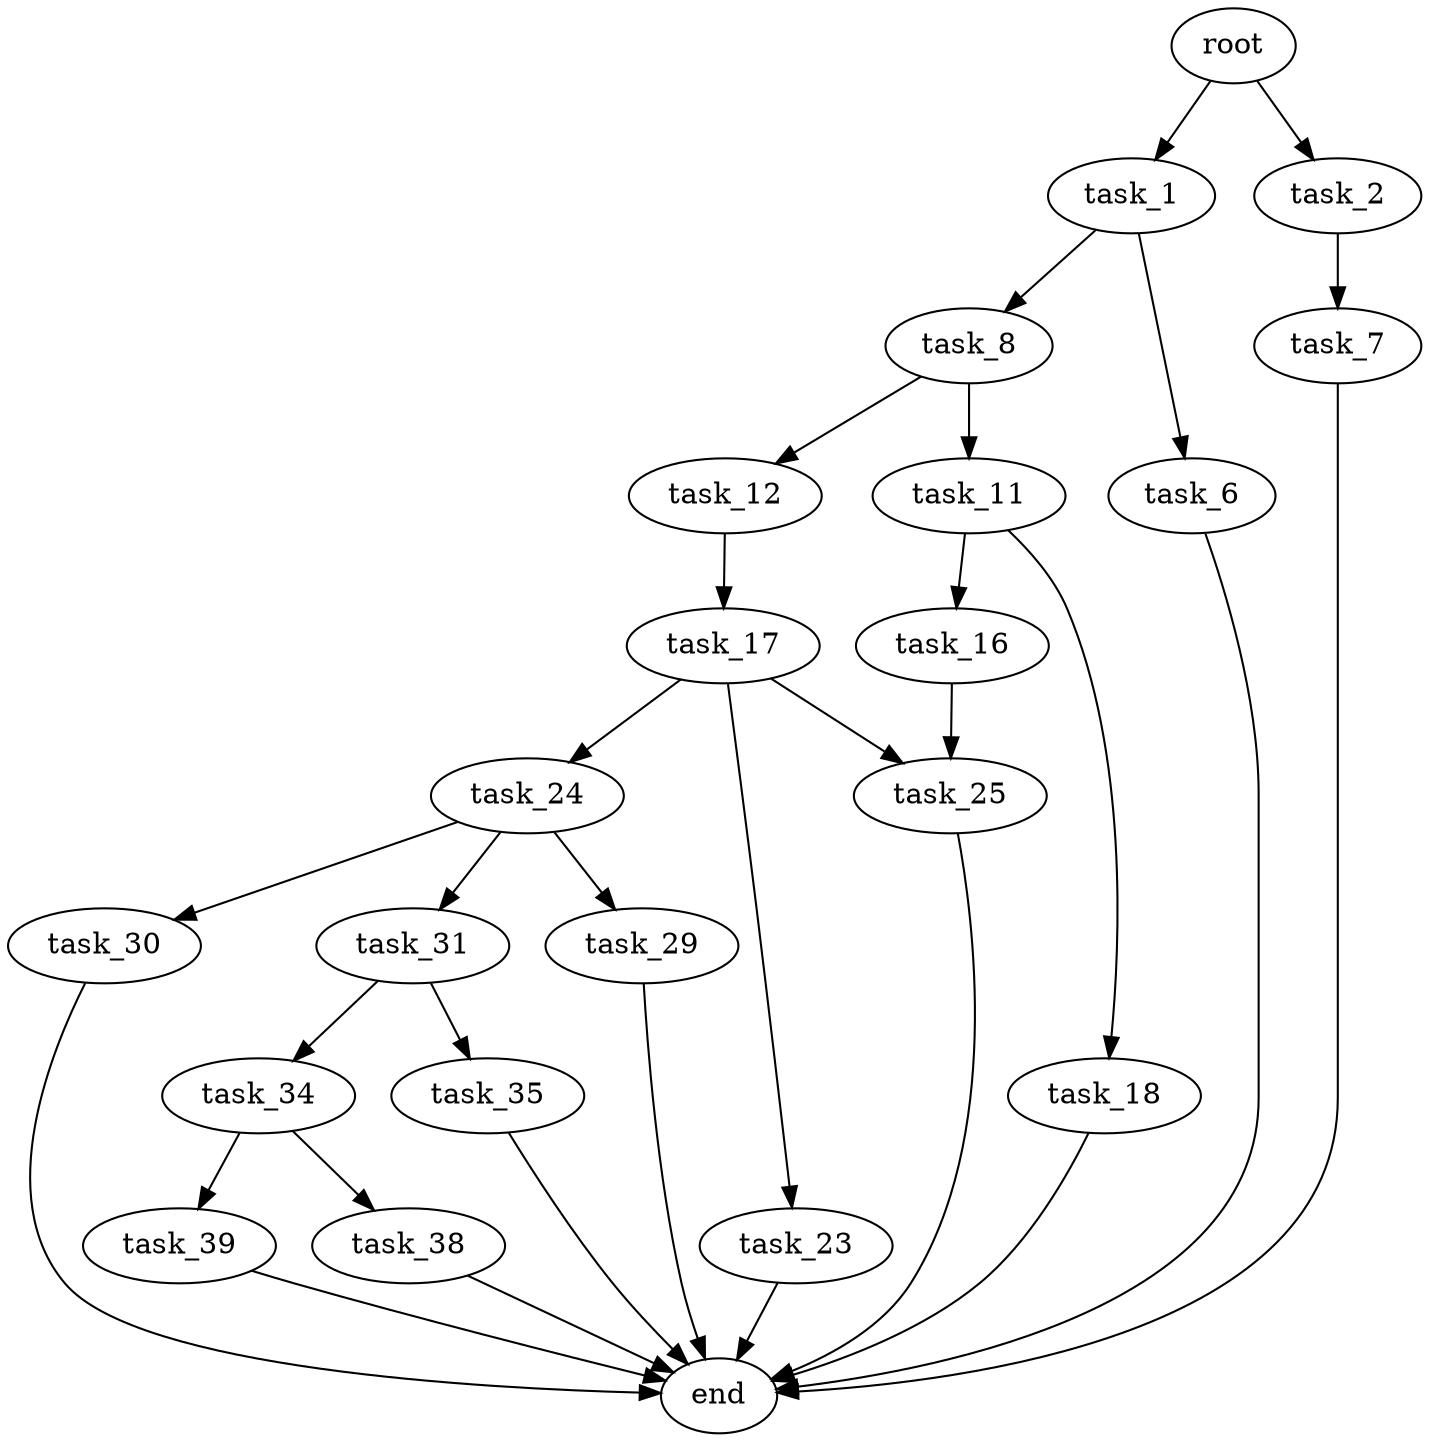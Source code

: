 digraph G {
  root [size="0.000000"];
  task_1 [size="1073741824000.000000"];
  task_2 [size="22885972142.000000"];
  task_6 [size="16388600424.000000"];
  task_8 [size="26489353342.000000"];
  task_7 [size="103651285336.000000"];
  end [size="0.000000"];
  task_11 [size="120335830915.000000"];
  task_12 [size="41024998668.000000"];
  task_16 [size="11656989222.000000"];
  task_18 [size="134217728000.000000"];
  task_17 [size="231928233984.000000"];
  task_25 [size="306667852497.000000"];
  task_23 [size="782757789696.000000"];
  task_24 [size="11794803017.000000"];
  task_29 [size="134217728000.000000"];
  task_30 [size="81285309624.000000"];
  task_31 [size="690107112223.000000"];
  task_34 [size="11115414998.000000"];
  task_35 [size="68719476736.000000"];
  task_38 [size="845734127778.000000"];
  task_39 [size="8589934592.000000"];

  root -> task_1 [size="1.000000"];
  root -> task_2 [size="1.000000"];
  task_1 -> task_6 [size="838860800.000000"];
  task_1 -> task_8 [size="838860800.000000"];
  task_2 -> task_7 [size="411041792.000000"];
  task_6 -> end [size="1.000000"];
  task_8 -> task_11 [size="536870912.000000"];
  task_8 -> task_12 [size="536870912.000000"];
  task_7 -> end [size="1.000000"];
  task_11 -> task_16 [size="301989888.000000"];
  task_11 -> task_18 [size="301989888.000000"];
  task_12 -> task_17 [size="134217728.000000"];
  task_16 -> task_25 [size="679477248.000000"];
  task_18 -> end [size="1.000000"];
  task_17 -> task_23 [size="301989888.000000"];
  task_17 -> task_24 [size="301989888.000000"];
  task_17 -> task_25 [size="301989888.000000"];
  task_25 -> end [size="1.000000"];
  task_23 -> end [size="1.000000"];
  task_24 -> task_29 [size="209715200.000000"];
  task_24 -> task_30 [size="209715200.000000"];
  task_24 -> task_31 [size="209715200.000000"];
  task_29 -> end [size="1.000000"];
  task_30 -> end [size="1.000000"];
  task_31 -> task_34 [size="679477248.000000"];
  task_31 -> task_35 [size="679477248.000000"];
  task_34 -> task_38 [size="209715200.000000"];
  task_34 -> task_39 [size="209715200.000000"];
  task_35 -> end [size="1.000000"];
  task_38 -> end [size="1.000000"];
  task_39 -> end [size="1.000000"];
}
